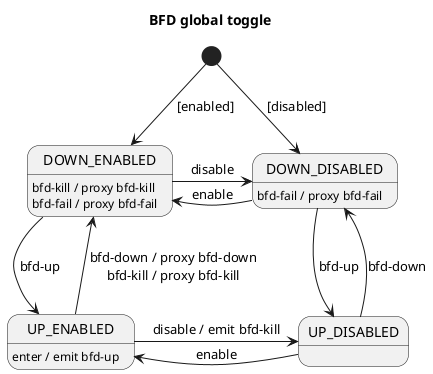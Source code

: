 
Input signals:
* enable
* disable
* bfd-up
* bfd-down
* bfd-kill

Output signals:
* bfd-up
* bfd-down
* bfd-kill

@startuml
title BFD global toggle
[*] --> DOWN_ENABLED : [enabled]
[*] --> DOWN_DISABLED : [disabled]

DOWN_ENABLED -r-> DOWN_DISABLED : disable
DOWN_ENABLED --> UP_ENABLED : bfd-up
DOWN_ENABLED : bfd-kill / proxy bfd-kill
DOWN_ENABLED : bfd-fail / proxy bfd-fail

DOWN_DISABLED -l-> DOWN_ENABLED : enable
DOWN_DISABLED --> UP_DISABLED : bfd-up
DOWN_DISABLED : bfd-fail / proxy bfd-fail

UP_ENABLED -r-> UP_DISABLED : disable / emit bfd-kill
UP_ENABLED -u-> DOWN_ENABLED : bfd-down / proxy bfd-down\nbfd-kill / proxy bfd-kill
UP_ENABLED : enter / emit bfd-up

UP_DISABLED -l-> UP_ENABLED : enable
UP_DISABLED -u-> DOWN_DISABLED : bfd-down

@enduml
